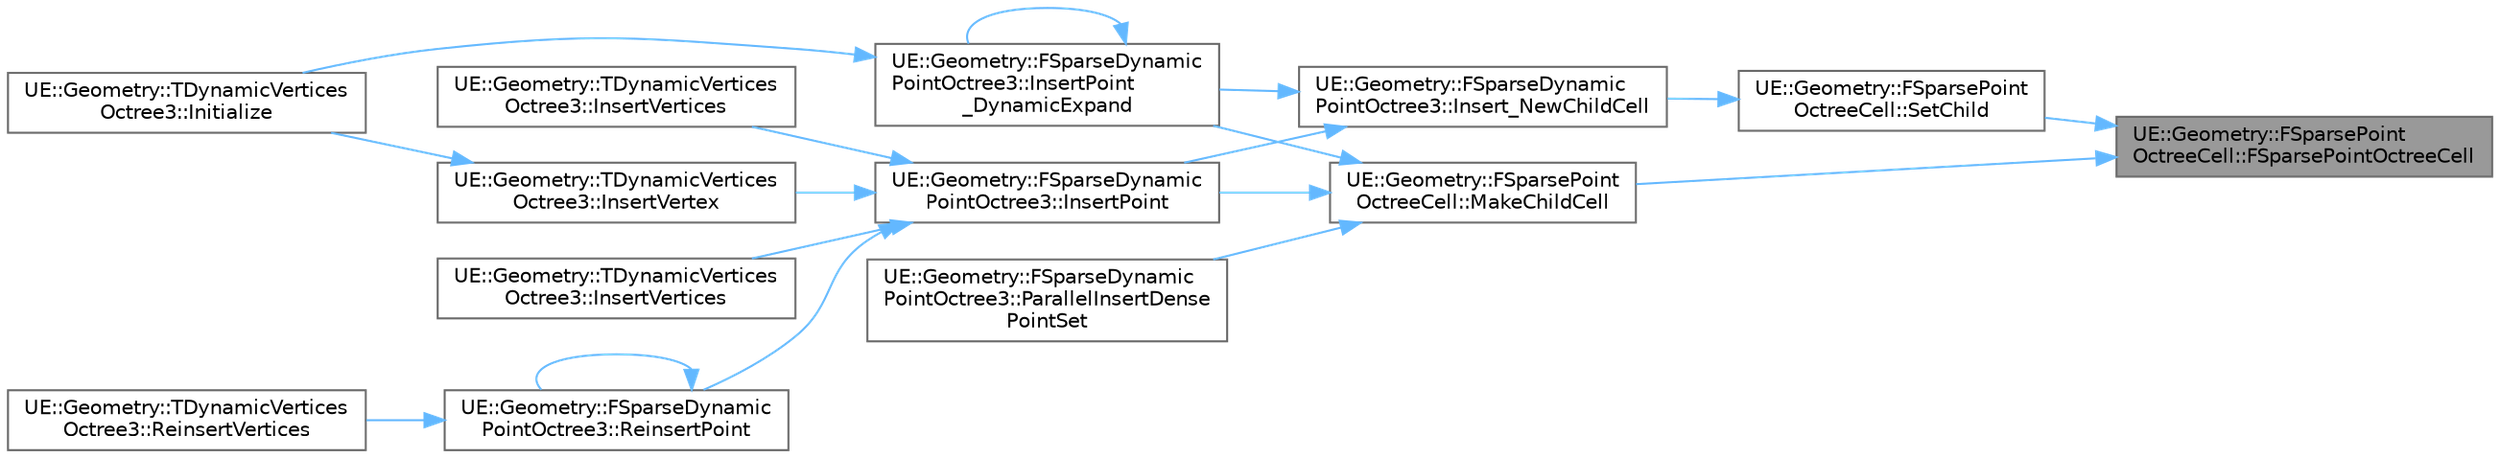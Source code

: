 digraph "UE::Geometry::FSparsePointOctreeCell::FSparsePointOctreeCell"
{
 // INTERACTIVE_SVG=YES
 // LATEX_PDF_SIZE
  bgcolor="transparent";
  edge [fontname=Helvetica,fontsize=10,labelfontname=Helvetica,labelfontsize=10];
  node [fontname=Helvetica,fontsize=10,shape=box,height=0.2,width=0.4];
  rankdir="RL";
  Node1 [id="Node000001",label="UE::Geometry::FSparsePoint\lOctreeCell::FSparsePointOctreeCell",height=0.2,width=0.4,color="gray40", fillcolor="grey60", style="filled", fontcolor="black",tooltip=" "];
  Node1 -> Node2 [id="edge1_Node000001_Node000002",dir="back",color="steelblue1",style="solid",tooltip=" "];
  Node2 [id="Node000002",label="UE::Geometry::FSparsePoint\lOctreeCell::MakeChildCell",height=0.2,width=0.4,color="grey40", fillcolor="white", style="filled",URL="$d0/d12/structUE_1_1Geometry_1_1FSparsePointOctreeCell.html#a2304ef340db2b3d62bd6b4f0518f8205",tooltip=" "];
  Node2 -> Node3 [id="edge2_Node000002_Node000003",dir="back",color="steelblue1",style="solid",tooltip=" "];
  Node3 [id="Node000003",label="UE::Geometry::FSparseDynamic\lPointOctree3::InsertPoint",height=0.2,width=0.4,color="grey40", fillcolor="white", style="filled",URL="$d4/dcf/classUE_1_1Geometry_1_1FSparseDynamicPointOctree3.html#a80fda33e160b654ff67d0374167224c8",tooltip="Insert PointID into the Octree at maximum depth."];
  Node3 -> Node4 [id="edge3_Node000003_Node000004",dir="back",color="steelblue1",style="solid",tooltip=" "];
  Node4 [id="Node000004",label="UE::Geometry::TDynamicVertices\lOctree3::InsertVertex",height=0.2,width=0.4,color="grey40", fillcolor="white", style="filled",URL="$d9/dd2/classUE_1_1Geometry_1_1TDynamicVerticesOctree3.html#a9a44a38fcb99dd9662a0cafab9129893",tooltip="Insert a triangle into the tree."];
  Node4 -> Node5 [id="edge4_Node000004_Node000005",dir="back",color="steelblue1",style="solid",tooltip=" "];
  Node5 [id="Node000005",label="UE::Geometry::TDynamicVertices\lOctree3::Initialize",height=0.2,width=0.4,color="grey40", fillcolor="white", style="filled",URL="$d9/dd2/classUE_1_1Geometry_1_1TDynamicVerticesOctree3.html#a21d2d22bbca2d7b6a18ce71a3e8ff55c",tooltip="Add all vertices of MeshIn to the octree."];
  Node3 -> Node6 [id="edge5_Node000003_Node000006",dir="back",color="steelblue1",style="solid",tooltip=" "];
  Node6 [id="Node000006",label="UE::Geometry::TDynamicVertices\lOctree3::InsertVertices",height=0.2,width=0.4,color="grey40", fillcolor="white", style="filled",URL="$d9/dd2/classUE_1_1Geometry_1_1TDynamicVerticesOctree3.html#a767da6bf1c72112c82202d51e50e3d0b",tooltip="Insert a list of vertices into the tree."];
  Node3 -> Node7 [id="edge6_Node000003_Node000007",dir="back",color="steelblue1",style="solid",tooltip=" "];
  Node7 [id="Node000007",label="UE::Geometry::TDynamicVertices\lOctree3::InsertVertices",height=0.2,width=0.4,color="grey40", fillcolor="white", style="filled",URL="$d9/dd2/classUE_1_1Geometry_1_1TDynamicVerticesOctree3.html#a01dc909a50d72ec9f483cc7373570610",tooltip="Insert a set of vertices into the tree."];
  Node3 -> Node8 [id="edge7_Node000003_Node000008",dir="back",color="steelblue1",style="solid",tooltip=" "];
  Node8 [id="Node000008",label="UE::Geometry::FSparseDynamic\lPointOctree3::ReinsertPoint",height=0.2,width=0.4,color="grey40", fillcolor="white", style="filled",URL="$d4/dcf/classUE_1_1Geometry_1_1FSparseDynamicPointOctree3.html#ab37e3618857d3807c6ff130f67e3e6b8",tooltip="Update the position of an Point in the octree."];
  Node8 -> Node8 [id="edge8_Node000008_Node000008",dir="back",color="steelblue1",style="solid",tooltip=" "];
  Node8 -> Node9 [id="edge9_Node000008_Node000009",dir="back",color="steelblue1",style="solid",tooltip=" "];
  Node9 [id="Node000009",label="UE::Geometry::TDynamicVertices\lOctree3::ReinsertVertices",height=0.2,width=0.4,color="grey40", fillcolor="white", style="filled",URL="$d9/dd2/classUE_1_1Geometry_1_1TDynamicVerticesOctree3.html#ab04e588f57801a490574804260246447",tooltip="Reinsert a set of vertices into the tree."];
  Node2 -> Node10 [id="edge10_Node000002_Node000010",dir="back",color="steelblue1",style="solid",tooltip=" "];
  Node10 [id="Node000010",label="UE::Geometry::FSparseDynamic\lPointOctree3::InsertPoint\l_DynamicExpand",height=0.2,width=0.4,color="grey40", fillcolor="white", style="filled",URL="$d4/dcf/classUE_1_1Geometry_1_1FSparseDynamicPointOctree3.html#af846ddd33b7f79492990627de1904417",tooltip="Insert PointID into the Octree."];
  Node10 -> Node5 [id="edge11_Node000010_Node000005",dir="back",color="steelblue1",style="solid",tooltip=" "];
  Node10 -> Node10 [id="edge12_Node000010_Node000010",dir="back",color="steelblue1",style="solid",tooltip=" "];
  Node2 -> Node11 [id="edge13_Node000002_Node000011",dir="back",color="steelblue1",style="solid",tooltip=" "];
  Node11 [id="Node000011",label="UE::Geometry::FSparseDynamic\lPointOctree3::ParallelInsertDense\lPointSet",height=0.2,width=0.4,color="grey40", fillcolor="white", style="filled",URL="$d4/dcf/classUE_1_1Geometry_1_1FSparseDynamicPointOctree3.html#a4dd5e627ca0df8e0fcd0bd51802fc870",tooltip="Insert a set of dense points with IDs in range [0, MaxPointID-1], in parallel."];
  Node1 -> Node12 [id="edge14_Node000001_Node000012",dir="back",color="steelblue1",style="solid",tooltip=" "];
  Node12 [id="Node000012",label="UE::Geometry::FSparsePoint\lOctreeCell::SetChild",height=0.2,width=0.4,color="grey40", fillcolor="white", style="filled",URL="$d0/d12/structUE_1_1Geometry_1_1FSparsePointOctreeCell.html#ab246ce297d56f11bad3b0d6c4b2826d7",tooltip=" "];
  Node12 -> Node13 [id="edge15_Node000012_Node000013",dir="back",color="steelblue1",style="solid",tooltip=" "];
  Node13 [id="Node000013",label="UE::Geometry::FSparseDynamic\lPointOctree3::Insert_NewChildCell",height=0.2,width=0.4,color="grey40", fillcolor="white", style="filled",URL="$d4/dcf/classUE_1_1Geometry_1_1FSparseDynamicPointOctree3.html#afbfa68bdb76cfffb2959d9d2f03e8146",tooltip=" "];
  Node13 -> Node3 [id="edge16_Node000013_Node000003",dir="back",color="steelblue1",style="solid",tooltip=" "];
  Node13 -> Node10 [id="edge17_Node000013_Node000010",dir="back",color="steelblue1",style="solid",tooltip=" "];
}
